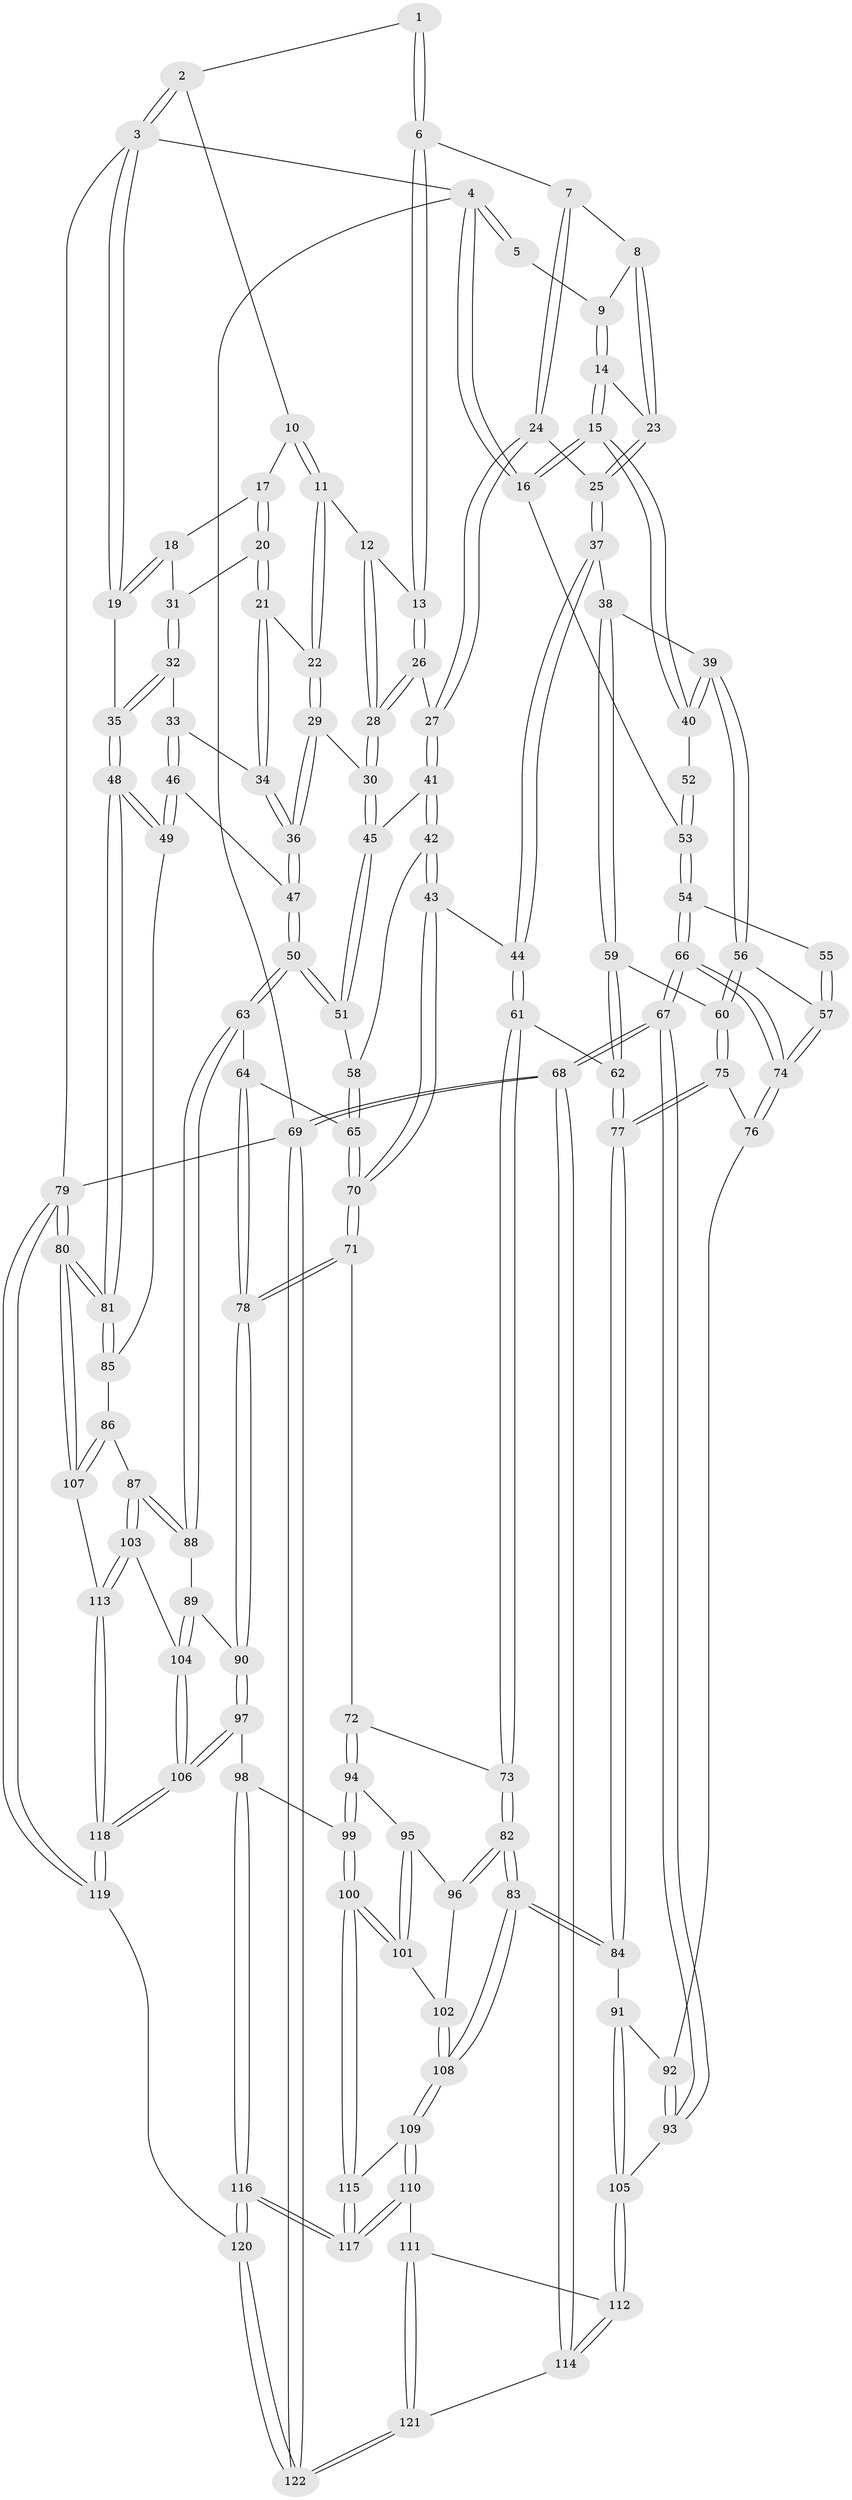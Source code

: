 // coarse degree distribution, {5: 0.3561643835616438, 4: 0.3972602739726027, 3: 0.0684931506849315, 6: 0.1095890410958904, 2: 0.0136986301369863, 8: 0.0136986301369863, 7: 0.0410958904109589}
// Generated by graph-tools (version 1.1) at 2025/06/03/04/25 22:06:56]
// undirected, 122 vertices, 302 edges
graph export_dot {
graph [start="1"]
  node [color=gray90,style=filled];
  1 [pos="+0.6141269232868386+0"];
  2 [pos="+0.7669001087595694+0"];
  3 [pos="+1+0"];
  4 [pos="+0+0"];
  5 [pos="+0.2829050396951825+0"];
  6 [pos="+0.5658533803078636+0.027940444572503862"];
  7 [pos="+0.539537999351916+0.06459012293611327"];
  8 [pos="+0.42115179540474307+0.09304577419829604"];
  9 [pos="+0.296851027591961+0"];
  10 [pos="+0.7919202076274269+0"];
  11 [pos="+0.7271347214851368+0.12121374939195882"];
  12 [pos="+0.6657475912937242+0.12749024104624884"];
  13 [pos="+0.6560584326356645+0.12333799616669218"];
  14 [pos="+0.2525980617424569+0.14782300377175797"];
  15 [pos="+0.173872218160889+0.18489259186588744"];
  16 [pos="+0+0"];
  17 [pos="+0.8190289142712622+0"];
  18 [pos="+1+0.1084266910688204"];
  19 [pos="+1+0.04797250051139103"];
  20 [pos="+0.8670610016823097+0.12476293005912463"];
  21 [pos="+0.7896014498117228+0.19456765062899717"];
  22 [pos="+0.7862369426810111+0.19554711813733822"];
  23 [pos="+0.36090092575560206+0.18879841216730023"];
  24 [pos="+0.532984242715084+0.19995569177110376"];
  25 [pos="+0.3792136237741255+0.21572782859363177"];
  26 [pos="+0.5812793005598965+0.2359639616743842"];
  27 [pos="+0.5628088151330081+0.2357036841429067"];
  28 [pos="+0.68499939062241+0.2649047209501615"];
  29 [pos="+0.7303355214427467+0.26728015048473236"];
  30 [pos="+0.6994729899596357+0.2738568181227395"];
  31 [pos="+0.9190430552316399+0.14227352500747686"];
  32 [pos="+0.9347311844701185+0.2635800859121211"];
  33 [pos="+0.9098883374570155+0.28358945439729216"];
  34 [pos="+0.9096718842014494+0.28358676760237633"];
  35 [pos="+1+0.26947165411505614"];
  36 [pos="+0.8065986469984006+0.3414097787483149"];
  37 [pos="+0.3792216082466181+0.2272882509484348"];
  38 [pos="+0.24204573776395455+0.3515816794935977"];
  39 [pos="+0.18104109362599335+0.2972336049693726"];
  40 [pos="+0.1642270399119782+0.2687645958494419"];
  41 [pos="+0.5330277431564577+0.3116065036120364"];
  42 [pos="+0.4992550438779515+0.38985636227876735"];
  43 [pos="+0.49411885913533293+0.39335187916191355"];
  44 [pos="+0.43850703972273875+0.3945729252795388"];
  45 [pos="+0.6783933898910485+0.3309867996621246"];
  46 [pos="+0.9498491391883774+0.4375475333407504"];
  47 [pos="+0.8186680312516929+0.46482489409020844"];
  48 [pos="+1+0.4482542586764026"];
  49 [pos="+1+0.4605238421764204"];
  50 [pos="+0.8019950748172574+0.4815743093415271"];
  51 [pos="+0.6653536350364133+0.37045597312978334"];
  52 [pos="+0.08298739958345085+0.30341288843689124"];
  53 [pos="+0+0"];
  54 [pos="+0+0.23508487205078485"];
  55 [pos="+0.06587333809927241+0.32366462697254517"];
  56 [pos="+0.10894238507183791+0.43590335292701843"];
  57 [pos="+0.012370415779839876+0.4332211139304209"];
  58 [pos="+0.6300243576821785+0.3916104447206859"];
  59 [pos="+0.2656051157073204+0.39746215681269476"];
  60 [pos="+0.1686355911786002+0.4749646445659757"];
  61 [pos="+0.37223092576715716+0.4431188404217961"];
  62 [pos="+0.347599926461286+0.44038772943131965"];
  63 [pos="+0.798359225966826+0.49037102501799507"];
  64 [pos="+0.6774771164691424+0.49973381505446385"];
  65 [pos="+0.6468042705272409+0.4793569068119798"];
  66 [pos="+0+0.5214703410801963"];
  67 [pos="+0+0.6082599368458818"];
  68 [pos="+0+1"];
  69 [pos="+0+1"];
  70 [pos="+0.5532792277220131+0.5125384844001226"];
  71 [pos="+0.5528331675280124+0.5614566580177609"];
  72 [pos="+0.4674644238866059+0.5903331403661114"];
  73 [pos="+0.38779913647696307+0.5193801741299233"];
  74 [pos="+0+0.5007556284517957"];
  75 [pos="+0.1688011413670683+0.4877447674122073"];
  76 [pos="+0.09926858115322448+0.5595802498370994"];
  77 [pos="+0.2322693742286387+0.5691100343150359"];
  78 [pos="+0.6141808304559672+0.6183141742676384"];
  79 [pos="+1+1"];
  80 [pos="+1+0.92338618266254"];
  81 [pos="+1+0.6787952060787131"];
  82 [pos="+0.2975606825203692+0.6802049674582352"];
  83 [pos="+0.28855231638117473+0.6876766813045854"];
  84 [pos="+0.231959453441594+0.6378289589880213"];
  85 [pos="+0.9126285312520911+0.625636961749128"];
  86 [pos="+0.8806153699128437+0.6412816083913775"];
  87 [pos="+0.8719495742518683+0.6398859559623719"];
  88 [pos="+0.8020757885070445+0.5634598021572014"];
  89 [pos="+0.7147868681492484+0.6243342599343104"];
  90 [pos="+0.6182216492768468+0.6263632263052514"];
  91 [pos="+0.17426681913854208+0.6377652423744526"];
  92 [pos="+0.12075181053695354+0.5944386493936427"];
  93 [pos="+0.01630803060195454+0.6778650413771171"];
  94 [pos="+0.46169868997149166+0.6148146851858072"];
  95 [pos="+0.44255186221527615+0.6360315855663969"];
  96 [pos="+0.4134829980938018+0.6526351394837557"];
  97 [pos="+0.5845641006748814+0.726731520052351"];
  98 [pos="+0.5700089309399744+0.7300928962760664"];
  99 [pos="+0.5558120263193685+0.7314001747444198"];
  100 [pos="+0.4965470780714414+0.7561844309773526"];
  101 [pos="+0.4804311775796882+0.7477295913490196"];
  102 [pos="+0.45483348644468125+0.740783402319234"];
  103 [pos="+0.8028493723067294+0.7480819850013837"];
  104 [pos="+0.7499396420628919+0.760226051345047"];
  105 [pos="+0.08546606881682323+0.7162501289552512"];
  106 [pos="+0.6850169203571785+0.8172554514840357"];
  107 [pos="+1+0.8182017805025078"];
  108 [pos="+0.29267657439193845+0.734466555423437"];
  109 [pos="+0.2755601675610397+0.8047727789333148"];
  110 [pos="+0.260426513941874+0.8411210246192987"];
  111 [pos="+0.2603801461877696+0.8411550331350395"];
  112 [pos="+0.09837392223033478+0.7586297167212191"];
  113 [pos="+0.8955669014381039+0.8346924973927231"];
  114 [pos="+0+0.9729959021402746"];
  115 [pos="+0.47758119535024485+0.8040432776089917"];
  116 [pos="+0.5183203844082767+1"];
  117 [pos="+0.47397577249756706+0.9443374372912225"];
  118 [pos="+0.6916266816103168+1"];
  119 [pos="+0.6666849562978535+1"];
  120 [pos="+0.6074764449175716+1"];
  121 [pos="+0.23565443538194344+0.883697897050638"];
  122 [pos="+0.2772621250454136+1"];
  1 -- 2;
  1 -- 6;
  1 -- 6;
  2 -- 3;
  2 -- 3;
  2 -- 10;
  3 -- 4;
  3 -- 19;
  3 -- 19;
  3 -- 79;
  4 -- 5;
  4 -- 5;
  4 -- 16;
  4 -- 16;
  4 -- 69;
  5 -- 9;
  6 -- 7;
  6 -- 13;
  6 -- 13;
  7 -- 8;
  7 -- 24;
  7 -- 24;
  8 -- 9;
  8 -- 23;
  8 -- 23;
  9 -- 14;
  9 -- 14;
  10 -- 11;
  10 -- 11;
  10 -- 17;
  11 -- 12;
  11 -- 22;
  11 -- 22;
  12 -- 13;
  12 -- 28;
  12 -- 28;
  13 -- 26;
  13 -- 26;
  14 -- 15;
  14 -- 15;
  14 -- 23;
  15 -- 16;
  15 -- 16;
  15 -- 40;
  15 -- 40;
  16 -- 53;
  17 -- 18;
  17 -- 20;
  17 -- 20;
  18 -- 19;
  18 -- 19;
  18 -- 31;
  19 -- 35;
  20 -- 21;
  20 -- 21;
  20 -- 31;
  21 -- 22;
  21 -- 34;
  21 -- 34;
  22 -- 29;
  22 -- 29;
  23 -- 25;
  23 -- 25;
  24 -- 25;
  24 -- 27;
  24 -- 27;
  25 -- 37;
  25 -- 37;
  26 -- 27;
  26 -- 28;
  26 -- 28;
  27 -- 41;
  27 -- 41;
  28 -- 30;
  28 -- 30;
  29 -- 30;
  29 -- 36;
  29 -- 36;
  30 -- 45;
  30 -- 45;
  31 -- 32;
  31 -- 32;
  32 -- 33;
  32 -- 35;
  32 -- 35;
  33 -- 34;
  33 -- 46;
  33 -- 46;
  34 -- 36;
  34 -- 36;
  35 -- 48;
  35 -- 48;
  36 -- 47;
  36 -- 47;
  37 -- 38;
  37 -- 44;
  37 -- 44;
  38 -- 39;
  38 -- 59;
  38 -- 59;
  39 -- 40;
  39 -- 40;
  39 -- 56;
  39 -- 56;
  40 -- 52;
  41 -- 42;
  41 -- 42;
  41 -- 45;
  42 -- 43;
  42 -- 43;
  42 -- 58;
  43 -- 44;
  43 -- 70;
  43 -- 70;
  44 -- 61;
  44 -- 61;
  45 -- 51;
  45 -- 51;
  46 -- 47;
  46 -- 49;
  46 -- 49;
  47 -- 50;
  47 -- 50;
  48 -- 49;
  48 -- 49;
  48 -- 81;
  48 -- 81;
  49 -- 85;
  50 -- 51;
  50 -- 51;
  50 -- 63;
  50 -- 63;
  51 -- 58;
  52 -- 53;
  52 -- 53;
  53 -- 54;
  53 -- 54;
  54 -- 55;
  54 -- 66;
  54 -- 66;
  55 -- 57;
  55 -- 57;
  56 -- 57;
  56 -- 60;
  56 -- 60;
  57 -- 74;
  57 -- 74;
  58 -- 65;
  58 -- 65;
  59 -- 60;
  59 -- 62;
  59 -- 62;
  60 -- 75;
  60 -- 75;
  61 -- 62;
  61 -- 73;
  61 -- 73;
  62 -- 77;
  62 -- 77;
  63 -- 64;
  63 -- 88;
  63 -- 88;
  64 -- 65;
  64 -- 78;
  64 -- 78;
  65 -- 70;
  65 -- 70;
  66 -- 67;
  66 -- 67;
  66 -- 74;
  66 -- 74;
  67 -- 68;
  67 -- 68;
  67 -- 93;
  67 -- 93;
  68 -- 69;
  68 -- 69;
  68 -- 114;
  68 -- 114;
  69 -- 122;
  69 -- 122;
  69 -- 79;
  70 -- 71;
  70 -- 71;
  71 -- 72;
  71 -- 78;
  71 -- 78;
  72 -- 73;
  72 -- 94;
  72 -- 94;
  73 -- 82;
  73 -- 82;
  74 -- 76;
  74 -- 76;
  75 -- 76;
  75 -- 77;
  75 -- 77;
  76 -- 92;
  77 -- 84;
  77 -- 84;
  78 -- 90;
  78 -- 90;
  79 -- 80;
  79 -- 80;
  79 -- 119;
  79 -- 119;
  80 -- 81;
  80 -- 81;
  80 -- 107;
  80 -- 107;
  81 -- 85;
  81 -- 85;
  82 -- 83;
  82 -- 83;
  82 -- 96;
  82 -- 96;
  83 -- 84;
  83 -- 84;
  83 -- 108;
  83 -- 108;
  84 -- 91;
  85 -- 86;
  86 -- 87;
  86 -- 107;
  86 -- 107;
  87 -- 88;
  87 -- 88;
  87 -- 103;
  87 -- 103;
  88 -- 89;
  89 -- 90;
  89 -- 104;
  89 -- 104;
  90 -- 97;
  90 -- 97;
  91 -- 92;
  91 -- 105;
  91 -- 105;
  92 -- 93;
  92 -- 93;
  93 -- 105;
  94 -- 95;
  94 -- 99;
  94 -- 99;
  95 -- 96;
  95 -- 101;
  95 -- 101;
  96 -- 102;
  97 -- 98;
  97 -- 106;
  97 -- 106;
  98 -- 99;
  98 -- 116;
  98 -- 116;
  99 -- 100;
  99 -- 100;
  100 -- 101;
  100 -- 101;
  100 -- 115;
  100 -- 115;
  101 -- 102;
  102 -- 108;
  102 -- 108;
  103 -- 104;
  103 -- 113;
  103 -- 113;
  104 -- 106;
  104 -- 106;
  105 -- 112;
  105 -- 112;
  106 -- 118;
  106 -- 118;
  107 -- 113;
  108 -- 109;
  108 -- 109;
  109 -- 110;
  109 -- 110;
  109 -- 115;
  110 -- 111;
  110 -- 117;
  110 -- 117;
  111 -- 112;
  111 -- 121;
  111 -- 121;
  112 -- 114;
  112 -- 114;
  113 -- 118;
  113 -- 118;
  114 -- 121;
  115 -- 117;
  115 -- 117;
  116 -- 117;
  116 -- 117;
  116 -- 120;
  116 -- 120;
  118 -- 119;
  118 -- 119;
  119 -- 120;
  120 -- 122;
  120 -- 122;
  121 -- 122;
  121 -- 122;
}
